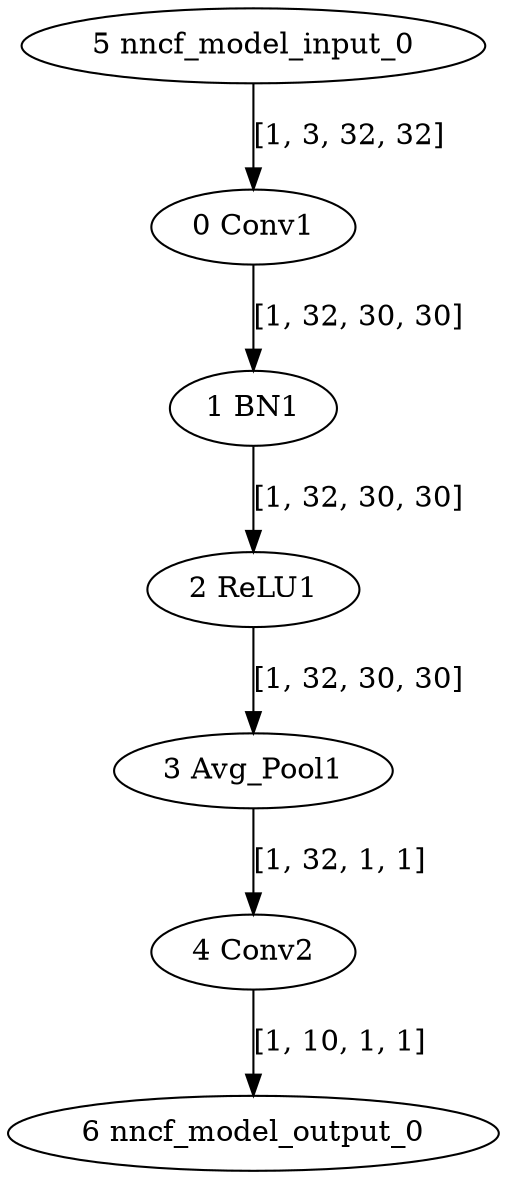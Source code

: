 strict digraph  {
"0 Conv1" [id=0, type=Conv];
"1 BN1" [id=1, type=BatchNormalization];
"2 ReLU1" [id=2, type=Relu];
"3 Avg_Pool1" [id=3, type=GlobalAveragePool];
"4 Conv2" [id=4, type=Conv];
"5 nncf_model_input_0" [id=5, type=nncf_model_input];
"6 nncf_model_output_0" [id=6, type=nncf_model_output];
"0 Conv1" -> "1 BN1"  [label="[1, 32, 30, 30]", style=solid];
"1 BN1" -> "2 ReLU1"  [label="[1, 32, 30, 30]", style=solid];
"2 ReLU1" -> "3 Avg_Pool1"  [label="[1, 32, 30, 30]", style=solid];
"3 Avg_Pool1" -> "4 Conv2"  [label="[1, 32, 1, 1]", style=solid];
"4 Conv2" -> "6 nncf_model_output_0"  [label="[1, 10, 1, 1]", style=solid];
"5 nncf_model_input_0" -> "0 Conv1"  [label="[1, 3, 32, 32]", style=solid];
}
